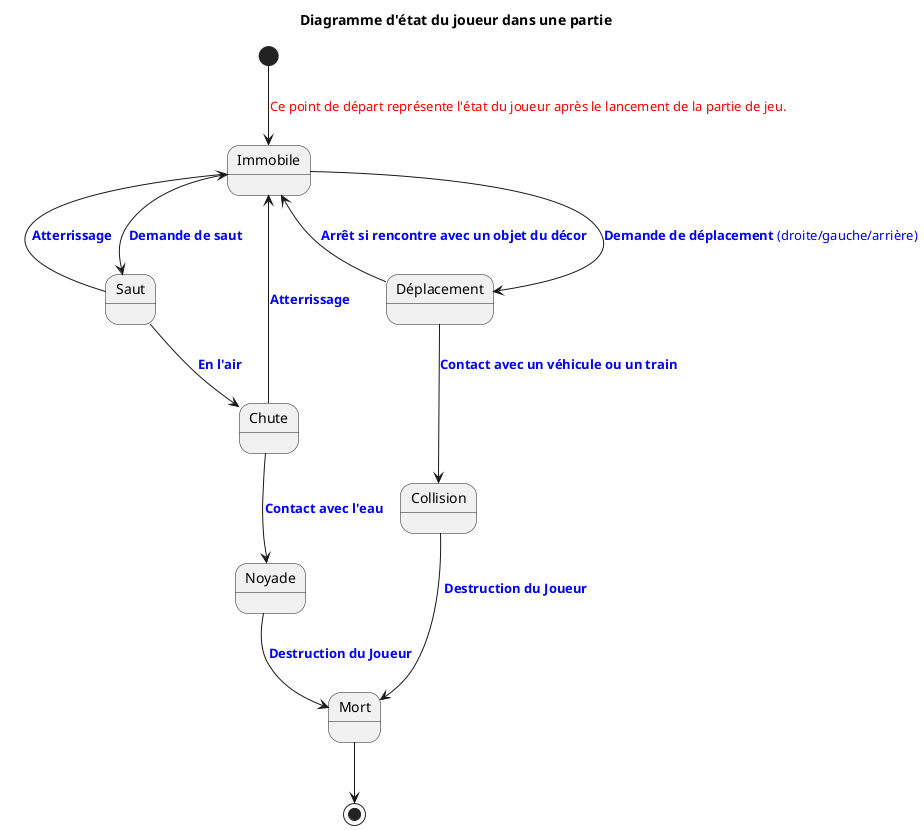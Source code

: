@startuml
title Diagramme d'état du joueur dans une partie

[*] --> Immobile : <color:red>Ce point de départ représente l'état du joueur après le lancement de la partie de jeu.</color>

Immobile --> Saut : <color:blue>**Demande de saut**</color>
Immobile --> Déplacement : <color:blue>**Demande de déplacement **(droite/gauche/arrière)</color>

Saut --> Immobile : <color:blue>**Atterrissage**</color>
Saut --> Chute : <color:blue>**En l'air**</color>

Chute --> Immobile : <color:blue>**Atterrissage**</color>
Chute --> Noyade : <color:blue>**Contact avec l'eau**</color>

Noyade --> Mort : <color:blue>**Destruction du Joueur**</color>

Déplacement --> Immobile : <color:blue>**Arrêt si rencontre avec un objet du décor**</color>
Déplacement --> Collision : <color:blue>**Contact avec un véhicule ou un train**</color>

Collision --> Mort : <color:blue>** Destruction du Joueur **</color>

Mort --> [*]

@enduml